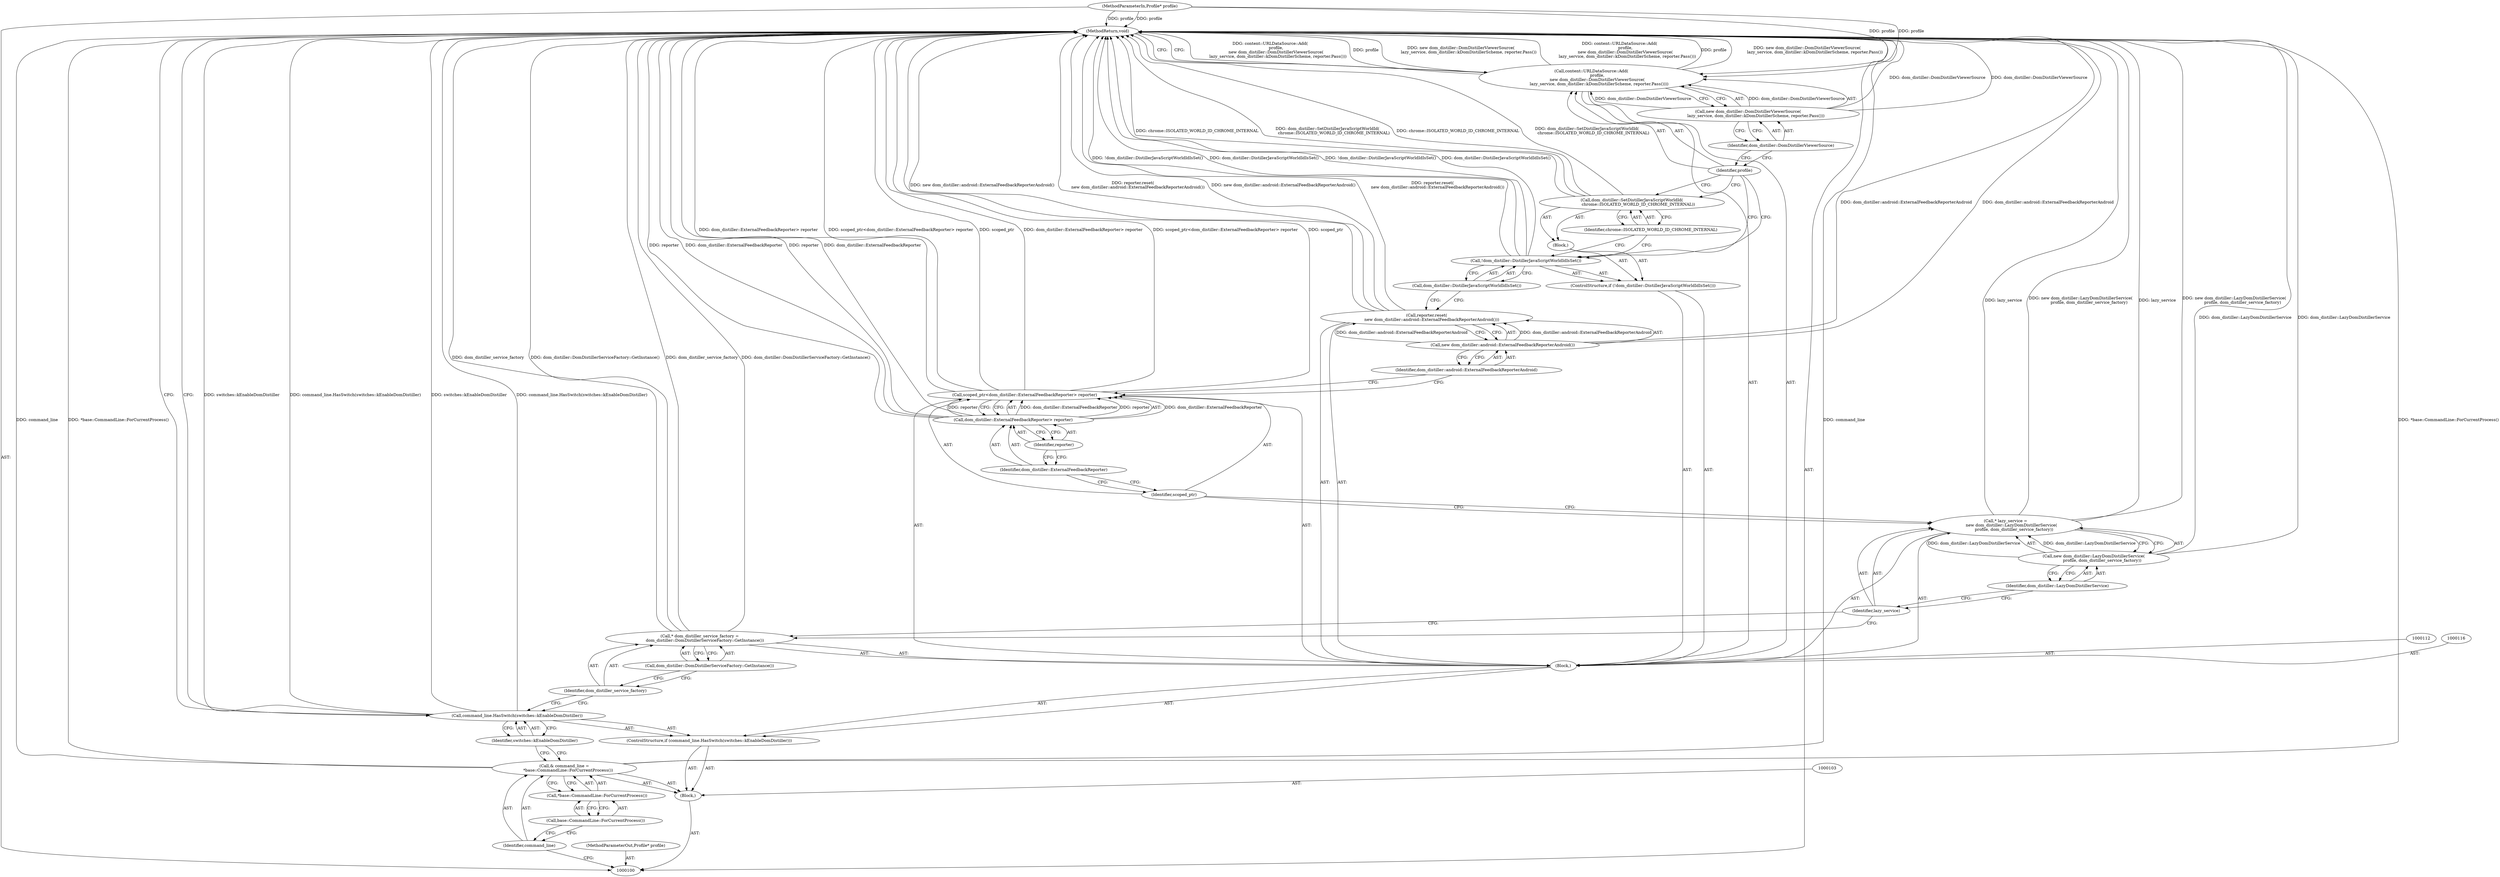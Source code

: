 digraph "1_Chrome_dcd10462fb49c72544719c490238f3a35edf3fc6_1" {
"1000139" [label="(MethodReturn,void)"];
"1000101" [label="(MethodParameterIn,Profile* profile)"];
"1000200" [label="(MethodParameterOut,Profile* profile)"];
"1000102" [label="(Block,)"];
"1000123" [label="(Call,dom_distiller::ExternalFeedbackReporter> reporter)"];
"1000124" [label="(Identifier,dom_distiller::ExternalFeedbackReporter)"];
"1000121" [label="(Call,scoped_ptr<dom_distiller::ExternalFeedbackReporter> reporter)"];
"1000122" [label="(Identifier,scoped_ptr)"];
"1000125" [label="(Identifier,reporter)"];
"1000126" [label="(Call,reporter.reset(\n        new dom_distiller::android::ExternalFeedbackReporterAndroid()))"];
"1000128" [label="(Identifier,dom_distiller::android::ExternalFeedbackReporterAndroid)"];
"1000127" [label="(Call,new dom_distiller::android::ExternalFeedbackReporterAndroid())"];
"1000129" [label="(ControlStructure,if (!dom_distiller::DistillerJavaScriptWorldIdIsSet()))"];
"1000132" [label="(Block,)"];
"1000130" [label="(Call,!dom_distiller::DistillerJavaScriptWorldIdIsSet())"];
"1000131" [label="(Call,dom_distiller::DistillerJavaScriptWorldIdIsSet())"];
"1000133" [label="(Call,dom_distiller::SetDistillerJavaScriptWorldId(\n          chrome::ISOLATED_WORLD_ID_CHROME_INTERNAL))"];
"1000134" [label="(Identifier,chrome::ISOLATED_WORLD_ID_CHROME_INTERNAL)"];
"1000104" [label="(Call,& command_line =\n      *base::CommandLine::ForCurrentProcess())"];
"1000105" [label="(Identifier,command_line)"];
"1000135" [label="(Call,content::URLDataSource::Add(\n         profile,\n         new dom_distiller::DomDistillerViewerSource(\n            lazy_service, dom_distiller::kDomDistillerScheme, reporter.Pass())))"];
"1000136" [label="(Identifier,profile)"];
"1000138" [label="(Identifier,dom_distiller::DomDistillerViewerSource)"];
"1000137" [label="(Call,new dom_distiller::DomDistillerViewerSource(\n            lazy_service, dom_distiller::kDomDistillerScheme, reporter.Pass()))"];
"1000106" [label="(Call,*base::CommandLine::ForCurrentProcess())"];
"1000107" [label="(Call,base::CommandLine::ForCurrentProcess())"];
"1000108" [label="(ControlStructure,if (command_line.HasSwitch(switches::kEnableDomDistiller)))"];
"1000110" [label="(Identifier,switches::kEnableDomDistiller)"];
"1000109" [label="(Call,command_line.HasSwitch(switches::kEnableDomDistiller))"];
"1000113" [label="(Call,* dom_distiller_service_factory =\n        dom_distiller::DomDistillerServiceFactory::GetInstance())"];
"1000114" [label="(Identifier,dom_distiller_service_factory)"];
"1000115" [label="(Call,dom_distiller::DomDistillerServiceFactory::GetInstance())"];
"1000117" [label="(Call,* lazy_service =\n         new dom_distiller::LazyDomDistillerService(\n             profile, dom_distiller_service_factory))"];
"1000118" [label="(Identifier,lazy_service)"];
"1000111" [label="(Block,)"];
"1000120" [label="(Identifier,dom_distiller::LazyDomDistillerService)"];
"1000119" [label="(Call,new dom_distiller::LazyDomDistillerService(\n             profile, dom_distiller_service_factory))"];
"1000139" -> "1000100"  [label="AST: "];
"1000139" -> "1000135"  [label="CFG: "];
"1000139" -> "1000109"  [label="CFG: "];
"1000123" -> "1000139"  [label="DDG: reporter"];
"1000123" -> "1000139"  [label="DDG: dom_distiller::ExternalFeedbackReporter"];
"1000104" -> "1000139"  [label="DDG: command_line"];
"1000104" -> "1000139"  [label="DDG: *base::CommandLine::ForCurrentProcess()"];
"1000113" -> "1000139"  [label="DDG: dom_distiller_service_factory"];
"1000113" -> "1000139"  [label="DDG: dom_distiller::DomDistillerServiceFactory::GetInstance()"];
"1000121" -> "1000139"  [label="DDG: dom_distiller::ExternalFeedbackReporter> reporter"];
"1000121" -> "1000139"  [label="DDG: scoped_ptr<dom_distiller::ExternalFeedbackReporter> reporter"];
"1000121" -> "1000139"  [label="DDG: scoped_ptr"];
"1000133" -> "1000139"  [label="DDG: chrome::ISOLATED_WORLD_ID_CHROME_INTERNAL"];
"1000133" -> "1000139"  [label="DDG: dom_distiller::SetDistillerJavaScriptWorldId(\n          chrome::ISOLATED_WORLD_ID_CHROME_INTERNAL)"];
"1000126" -> "1000139"  [label="DDG: new dom_distiller::android::ExternalFeedbackReporterAndroid()"];
"1000126" -> "1000139"  [label="DDG: reporter.reset(\n        new dom_distiller::android::ExternalFeedbackReporterAndroid())"];
"1000117" -> "1000139"  [label="DDG: lazy_service"];
"1000117" -> "1000139"  [label="DDG: new dom_distiller::LazyDomDistillerService(\n             profile, dom_distiller_service_factory)"];
"1000130" -> "1000139"  [label="DDG: !dom_distiller::DistillerJavaScriptWorldIdIsSet()"];
"1000130" -> "1000139"  [label="DDG: dom_distiller::DistillerJavaScriptWorldIdIsSet()"];
"1000135" -> "1000139"  [label="DDG: content::URLDataSource::Add(\n         profile,\n         new dom_distiller::DomDistillerViewerSource(\n            lazy_service, dom_distiller::kDomDistillerScheme, reporter.Pass()))"];
"1000135" -> "1000139"  [label="DDG: profile"];
"1000135" -> "1000139"  [label="DDG: new dom_distiller::DomDistillerViewerSource(\n            lazy_service, dom_distiller::kDomDistillerScheme, reporter.Pass())"];
"1000101" -> "1000139"  [label="DDG: profile"];
"1000109" -> "1000139"  [label="DDG: switches::kEnableDomDistiller"];
"1000109" -> "1000139"  [label="DDG: command_line.HasSwitch(switches::kEnableDomDistiller)"];
"1000119" -> "1000139"  [label="DDG: dom_distiller::LazyDomDistillerService"];
"1000127" -> "1000139"  [label="DDG: dom_distiller::android::ExternalFeedbackReporterAndroid"];
"1000137" -> "1000139"  [label="DDG: dom_distiller::DomDistillerViewerSource"];
"1000101" -> "1000100"  [label="AST: "];
"1000101" -> "1000139"  [label="DDG: profile"];
"1000101" -> "1000135"  [label="DDG: profile"];
"1000200" -> "1000100"  [label="AST: "];
"1000102" -> "1000100"  [label="AST: "];
"1000103" -> "1000102"  [label="AST: "];
"1000104" -> "1000102"  [label="AST: "];
"1000108" -> "1000102"  [label="AST: "];
"1000123" -> "1000121"  [label="AST: "];
"1000123" -> "1000125"  [label="CFG: "];
"1000124" -> "1000123"  [label="AST: "];
"1000125" -> "1000123"  [label="AST: "];
"1000121" -> "1000123"  [label="CFG: "];
"1000123" -> "1000139"  [label="DDG: reporter"];
"1000123" -> "1000139"  [label="DDG: dom_distiller::ExternalFeedbackReporter"];
"1000123" -> "1000121"  [label="DDG: dom_distiller::ExternalFeedbackReporter"];
"1000123" -> "1000121"  [label="DDG: reporter"];
"1000124" -> "1000123"  [label="AST: "];
"1000124" -> "1000122"  [label="CFG: "];
"1000125" -> "1000124"  [label="CFG: "];
"1000121" -> "1000111"  [label="AST: "];
"1000121" -> "1000123"  [label="CFG: "];
"1000122" -> "1000121"  [label="AST: "];
"1000123" -> "1000121"  [label="AST: "];
"1000128" -> "1000121"  [label="CFG: "];
"1000121" -> "1000139"  [label="DDG: dom_distiller::ExternalFeedbackReporter> reporter"];
"1000121" -> "1000139"  [label="DDG: scoped_ptr<dom_distiller::ExternalFeedbackReporter> reporter"];
"1000121" -> "1000139"  [label="DDG: scoped_ptr"];
"1000123" -> "1000121"  [label="DDG: dom_distiller::ExternalFeedbackReporter"];
"1000123" -> "1000121"  [label="DDG: reporter"];
"1000122" -> "1000121"  [label="AST: "];
"1000122" -> "1000117"  [label="CFG: "];
"1000124" -> "1000122"  [label="CFG: "];
"1000125" -> "1000123"  [label="AST: "];
"1000125" -> "1000124"  [label="CFG: "];
"1000123" -> "1000125"  [label="CFG: "];
"1000126" -> "1000111"  [label="AST: "];
"1000126" -> "1000127"  [label="CFG: "];
"1000127" -> "1000126"  [label="AST: "];
"1000131" -> "1000126"  [label="CFG: "];
"1000126" -> "1000139"  [label="DDG: new dom_distiller::android::ExternalFeedbackReporterAndroid()"];
"1000126" -> "1000139"  [label="DDG: reporter.reset(\n        new dom_distiller::android::ExternalFeedbackReporterAndroid())"];
"1000127" -> "1000126"  [label="DDG: dom_distiller::android::ExternalFeedbackReporterAndroid"];
"1000128" -> "1000127"  [label="AST: "];
"1000128" -> "1000121"  [label="CFG: "];
"1000127" -> "1000128"  [label="CFG: "];
"1000127" -> "1000126"  [label="AST: "];
"1000127" -> "1000128"  [label="CFG: "];
"1000128" -> "1000127"  [label="AST: "];
"1000126" -> "1000127"  [label="CFG: "];
"1000127" -> "1000139"  [label="DDG: dom_distiller::android::ExternalFeedbackReporterAndroid"];
"1000127" -> "1000126"  [label="DDG: dom_distiller::android::ExternalFeedbackReporterAndroid"];
"1000129" -> "1000111"  [label="AST: "];
"1000130" -> "1000129"  [label="AST: "];
"1000132" -> "1000129"  [label="AST: "];
"1000132" -> "1000129"  [label="AST: "];
"1000133" -> "1000132"  [label="AST: "];
"1000130" -> "1000129"  [label="AST: "];
"1000130" -> "1000131"  [label="CFG: "];
"1000131" -> "1000130"  [label="AST: "];
"1000134" -> "1000130"  [label="CFG: "];
"1000136" -> "1000130"  [label="CFG: "];
"1000130" -> "1000139"  [label="DDG: !dom_distiller::DistillerJavaScriptWorldIdIsSet()"];
"1000130" -> "1000139"  [label="DDG: dom_distiller::DistillerJavaScriptWorldIdIsSet()"];
"1000131" -> "1000130"  [label="AST: "];
"1000131" -> "1000126"  [label="CFG: "];
"1000130" -> "1000131"  [label="CFG: "];
"1000133" -> "1000132"  [label="AST: "];
"1000133" -> "1000134"  [label="CFG: "];
"1000134" -> "1000133"  [label="AST: "];
"1000136" -> "1000133"  [label="CFG: "];
"1000133" -> "1000139"  [label="DDG: chrome::ISOLATED_WORLD_ID_CHROME_INTERNAL"];
"1000133" -> "1000139"  [label="DDG: dom_distiller::SetDistillerJavaScriptWorldId(\n          chrome::ISOLATED_WORLD_ID_CHROME_INTERNAL)"];
"1000134" -> "1000133"  [label="AST: "];
"1000134" -> "1000130"  [label="CFG: "];
"1000133" -> "1000134"  [label="CFG: "];
"1000104" -> "1000102"  [label="AST: "];
"1000104" -> "1000106"  [label="CFG: "];
"1000105" -> "1000104"  [label="AST: "];
"1000106" -> "1000104"  [label="AST: "];
"1000110" -> "1000104"  [label="CFG: "];
"1000104" -> "1000139"  [label="DDG: command_line"];
"1000104" -> "1000139"  [label="DDG: *base::CommandLine::ForCurrentProcess()"];
"1000105" -> "1000104"  [label="AST: "];
"1000105" -> "1000100"  [label="CFG: "];
"1000107" -> "1000105"  [label="CFG: "];
"1000135" -> "1000111"  [label="AST: "];
"1000135" -> "1000137"  [label="CFG: "];
"1000136" -> "1000135"  [label="AST: "];
"1000137" -> "1000135"  [label="AST: "];
"1000139" -> "1000135"  [label="CFG: "];
"1000135" -> "1000139"  [label="DDG: content::URLDataSource::Add(\n         profile,\n         new dom_distiller::DomDistillerViewerSource(\n            lazy_service, dom_distiller::kDomDistillerScheme, reporter.Pass()))"];
"1000135" -> "1000139"  [label="DDG: profile"];
"1000135" -> "1000139"  [label="DDG: new dom_distiller::DomDistillerViewerSource(\n            lazy_service, dom_distiller::kDomDistillerScheme, reporter.Pass())"];
"1000101" -> "1000135"  [label="DDG: profile"];
"1000137" -> "1000135"  [label="DDG: dom_distiller::DomDistillerViewerSource"];
"1000136" -> "1000135"  [label="AST: "];
"1000136" -> "1000133"  [label="CFG: "];
"1000136" -> "1000130"  [label="CFG: "];
"1000138" -> "1000136"  [label="CFG: "];
"1000138" -> "1000137"  [label="AST: "];
"1000138" -> "1000136"  [label="CFG: "];
"1000137" -> "1000138"  [label="CFG: "];
"1000137" -> "1000135"  [label="AST: "];
"1000137" -> "1000138"  [label="CFG: "];
"1000138" -> "1000137"  [label="AST: "];
"1000135" -> "1000137"  [label="CFG: "];
"1000137" -> "1000139"  [label="DDG: dom_distiller::DomDistillerViewerSource"];
"1000137" -> "1000135"  [label="DDG: dom_distiller::DomDistillerViewerSource"];
"1000106" -> "1000104"  [label="AST: "];
"1000106" -> "1000107"  [label="CFG: "];
"1000107" -> "1000106"  [label="AST: "];
"1000104" -> "1000106"  [label="CFG: "];
"1000107" -> "1000106"  [label="AST: "];
"1000107" -> "1000105"  [label="CFG: "];
"1000106" -> "1000107"  [label="CFG: "];
"1000108" -> "1000102"  [label="AST: "];
"1000109" -> "1000108"  [label="AST: "];
"1000111" -> "1000108"  [label="AST: "];
"1000110" -> "1000109"  [label="AST: "];
"1000110" -> "1000104"  [label="CFG: "];
"1000109" -> "1000110"  [label="CFG: "];
"1000109" -> "1000108"  [label="AST: "];
"1000109" -> "1000110"  [label="CFG: "];
"1000110" -> "1000109"  [label="AST: "];
"1000114" -> "1000109"  [label="CFG: "];
"1000139" -> "1000109"  [label="CFG: "];
"1000109" -> "1000139"  [label="DDG: switches::kEnableDomDistiller"];
"1000109" -> "1000139"  [label="DDG: command_line.HasSwitch(switches::kEnableDomDistiller)"];
"1000113" -> "1000111"  [label="AST: "];
"1000113" -> "1000115"  [label="CFG: "];
"1000114" -> "1000113"  [label="AST: "];
"1000115" -> "1000113"  [label="AST: "];
"1000118" -> "1000113"  [label="CFG: "];
"1000113" -> "1000139"  [label="DDG: dom_distiller_service_factory"];
"1000113" -> "1000139"  [label="DDG: dom_distiller::DomDistillerServiceFactory::GetInstance()"];
"1000114" -> "1000113"  [label="AST: "];
"1000114" -> "1000109"  [label="CFG: "];
"1000115" -> "1000114"  [label="CFG: "];
"1000115" -> "1000113"  [label="AST: "];
"1000115" -> "1000114"  [label="CFG: "];
"1000113" -> "1000115"  [label="CFG: "];
"1000117" -> "1000111"  [label="AST: "];
"1000117" -> "1000119"  [label="CFG: "];
"1000118" -> "1000117"  [label="AST: "];
"1000119" -> "1000117"  [label="AST: "];
"1000122" -> "1000117"  [label="CFG: "];
"1000117" -> "1000139"  [label="DDG: lazy_service"];
"1000117" -> "1000139"  [label="DDG: new dom_distiller::LazyDomDistillerService(\n             profile, dom_distiller_service_factory)"];
"1000119" -> "1000117"  [label="DDG: dom_distiller::LazyDomDistillerService"];
"1000118" -> "1000117"  [label="AST: "];
"1000118" -> "1000113"  [label="CFG: "];
"1000120" -> "1000118"  [label="CFG: "];
"1000111" -> "1000108"  [label="AST: "];
"1000112" -> "1000111"  [label="AST: "];
"1000113" -> "1000111"  [label="AST: "];
"1000116" -> "1000111"  [label="AST: "];
"1000117" -> "1000111"  [label="AST: "];
"1000121" -> "1000111"  [label="AST: "];
"1000126" -> "1000111"  [label="AST: "];
"1000129" -> "1000111"  [label="AST: "];
"1000135" -> "1000111"  [label="AST: "];
"1000120" -> "1000119"  [label="AST: "];
"1000120" -> "1000118"  [label="CFG: "];
"1000119" -> "1000120"  [label="CFG: "];
"1000119" -> "1000117"  [label="AST: "];
"1000119" -> "1000120"  [label="CFG: "];
"1000120" -> "1000119"  [label="AST: "];
"1000117" -> "1000119"  [label="CFG: "];
"1000119" -> "1000139"  [label="DDG: dom_distiller::LazyDomDistillerService"];
"1000119" -> "1000117"  [label="DDG: dom_distiller::LazyDomDistillerService"];
}
